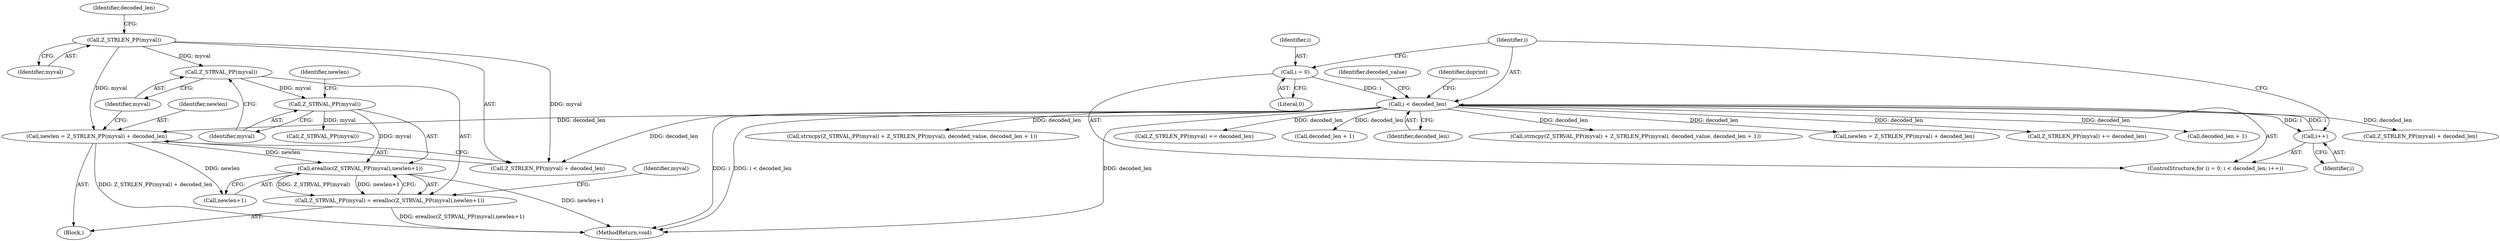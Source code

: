 digraph "0_php_dccda88f27a084bcbbb30198ace12b4e7ae961cc_4@API" {
"1000247" [label="(Call,erealloc(Z_STRVAL_PP(myval),newlen+1))"];
"1000248" [label="(Call,Z_STRVAL_PP(myval))"];
"1000245" [label="(Call,Z_STRVAL_PP(myval))"];
"1000241" [label="(Call,Z_STRLEN_PP(myval))"];
"1000238" [label="(Call,newlen = Z_STRLEN_PP(myval) + decoded_len)"];
"1000183" [label="(Call,i < decoded_len)"];
"1000186" [label="(Call,i++)"];
"1000180" [label="(Call,i = 0)"];
"1000244" [label="(Call,Z_STRVAL_PP(myval) = erealloc(Z_STRVAL_PP(myval),newlen+1))"];
"1000182" [label="(Literal,0)"];
"1000242" [label="(Identifier,myval)"];
"1000250" [label="(Call,newlen+1)"];
"1000243" [label="(Identifier,decoded_len)"];
"1000349" [label="(Call,newlen = Z_STRLEN_PP(myval) + decoded_len)"];
"1000374" [label="(Call,Z_STRLEN_PP(myval) += decoded_len)"];
"1000247" [label="(Call,erealloc(Z_STRVAL_PP(myval),newlen+1))"];
"1000246" [label="(Identifier,myval)"];
"1000191" [label="(Identifier,decoded_value)"];
"1000186" [label="(Call,i++)"];
"1000371" [label="(Call,decoded_len + 1)"];
"1000256" [label="(Identifier,myval)"];
"1000249" [label="(Identifier,myval)"];
"1000180" [label="(Call,i = 0)"];
"1000248" [label="(Call,Z_STRVAL_PP(myval))"];
"1000251" [label="(Identifier,newlen)"];
"1000184" [label="(Identifier,i)"];
"1000465" [label="(MethodReturn,void)"];
"1000351" [label="(Call,Z_STRLEN_PP(myval) + decoded_len)"];
"1000245" [label="(Call,Z_STRVAL_PP(myval))"];
"1000183" [label="(Call,i < decoded_len)"];
"1000240" [label="(Call,Z_STRLEN_PP(myval) + decoded_len)"];
"1000187" [label="(Identifier,i)"];
"1000255" [label="(Call,Z_STRVAL_PP(myval))"];
"1000241" [label="(Call,Z_STRLEN_PP(myval))"];
"1000244" [label="(Call,Z_STRVAL_PP(myval) = erealloc(Z_STRVAL_PP(myval),newlen+1))"];
"1000253" [label="(Call,strncpy(Z_STRVAL_PP(myval) + Z_STRLEN_PP(myval), decoded_value, decoded_len + 1))"];
"1000238" [label="(Call,newlen = Z_STRLEN_PP(myval) + decoded_len)"];
"1000179" [label="(ControlStructure,for (i = 0; i < decoded_len; i++))"];
"1000263" [label="(Call,Z_STRLEN_PP(myval) += decoded_len)"];
"1000260" [label="(Call,decoded_len + 1)"];
"1000209" [label="(Identifier,doprint)"];
"1000185" [label="(Identifier,decoded_len)"];
"1000236" [label="(Block,)"];
"1000239" [label="(Identifier,newlen)"];
"1000181" [label="(Identifier,i)"];
"1000364" [label="(Call,strncpy(Z_STRVAL_PP(myval) + Z_STRLEN_PP(myval), decoded_value, decoded_len + 1))"];
"1000247" -> "1000244"  [label="AST: "];
"1000247" -> "1000250"  [label="CFG: "];
"1000248" -> "1000247"  [label="AST: "];
"1000250" -> "1000247"  [label="AST: "];
"1000244" -> "1000247"  [label="CFG: "];
"1000247" -> "1000465"  [label="DDG: newlen+1"];
"1000247" -> "1000244"  [label="DDG: Z_STRVAL_PP(myval)"];
"1000247" -> "1000244"  [label="DDG: newlen+1"];
"1000248" -> "1000247"  [label="DDG: myval"];
"1000238" -> "1000247"  [label="DDG: newlen"];
"1000248" -> "1000249"  [label="CFG: "];
"1000249" -> "1000248"  [label="AST: "];
"1000251" -> "1000248"  [label="CFG: "];
"1000245" -> "1000248"  [label="DDG: myval"];
"1000248" -> "1000255"  [label="DDG: myval"];
"1000245" -> "1000244"  [label="AST: "];
"1000245" -> "1000246"  [label="CFG: "];
"1000246" -> "1000245"  [label="AST: "];
"1000249" -> "1000245"  [label="CFG: "];
"1000241" -> "1000245"  [label="DDG: myval"];
"1000241" -> "1000240"  [label="AST: "];
"1000241" -> "1000242"  [label="CFG: "];
"1000242" -> "1000241"  [label="AST: "];
"1000243" -> "1000241"  [label="CFG: "];
"1000241" -> "1000238"  [label="DDG: myval"];
"1000241" -> "1000240"  [label="DDG: myval"];
"1000238" -> "1000236"  [label="AST: "];
"1000238" -> "1000240"  [label="CFG: "];
"1000239" -> "1000238"  [label="AST: "];
"1000240" -> "1000238"  [label="AST: "];
"1000246" -> "1000238"  [label="CFG: "];
"1000238" -> "1000465"  [label="DDG: Z_STRLEN_PP(myval) + decoded_len"];
"1000183" -> "1000238"  [label="DDG: decoded_len"];
"1000238" -> "1000250"  [label="DDG: newlen"];
"1000183" -> "1000179"  [label="AST: "];
"1000183" -> "1000185"  [label="CFG: "];
"1000184" -> "1000183"  [label="AST: "];
"1000185" -> "1000183"  [label="AST: "];
"1000191" -> "1000183"  [label="CFG: "];
"1000209" -> "1000183"  [label="CFG: "];
"1000183" -> "1000465"  [label="DDG: decoded_len"];
"1000183" -> "1000465"  [label="DDG: i"];
"1000183" -> "1000465"  [label="DDG: i < decoded_len"];
"1000186" -> "1000183"  [label="DDG: i"];
"1000180" -> "1000183"  [label="DDG: i"];
"1000183" -> "1000186"  [label="DDG: i"];
"1000183" -> "1000240"  [label="DDG: decoded_len"];
"1000183" -> "1000253"  [label="DDG: decoded_len"];
"1000183" -> "1000260"  [label="DDG: decoded_len"];
"1000183" -> "1000263"  [label="DDG: decoded_len"];
"1000183" -> "1000349"  [label="DDG: decoded_len"];
"1000183" -> "1000351"  [label="DDG: decoded_len"];
"1000183" -> "1000364"  [label="DDG: decoded_len"];
"1000183" -> "1000371"  [label="DDG: decoded_len"];
"1000183" -> "1000374"  [label="DDG: decoded_len"];
"1000186" -> "1000179"  [label="AST: "];
"1000186" -> "1000187"  [label="CFG: "];
"1000187" -> "1000186"  [label="AST: "];
"1000184" -> "1000186"  [label="CFG: "];
"1000180" -> "1000179"  [label="AST: "];
"1000180" -> "1000182"  [label="CFG: "];
"1000181" -> "1000180"  [label="AST: "];
"1000182" -> "1000180"  [label="AST: "];
"1000184" -> "1000180"  [label="CFG: "];
"1000244" -> "1000236"  [label="AST: "];
"1000256" -> "1000244"  [label="CFG: "];
"1000244" -> "1000465"  [label="DDG: erealloc(Z_STRVAL_PP(myval),newlen+1)"];
}
